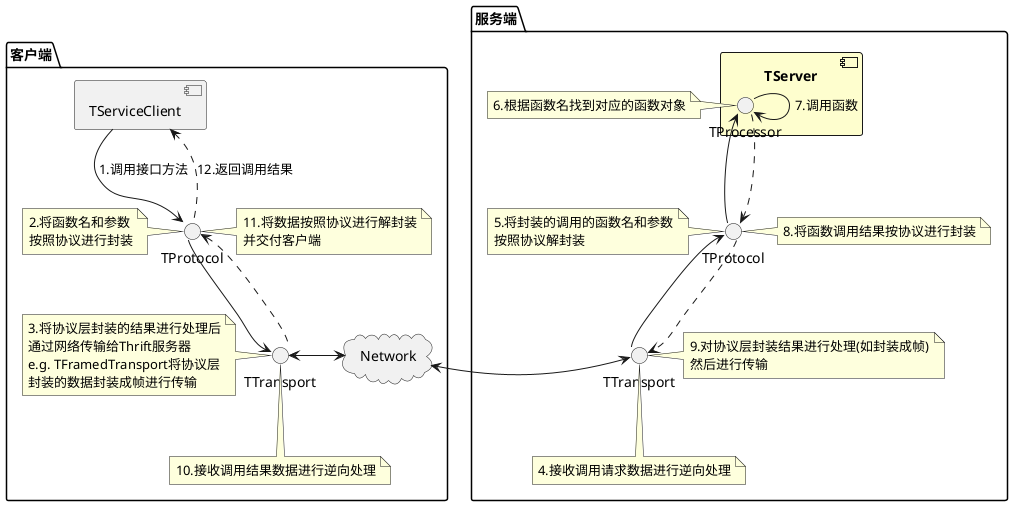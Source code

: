 @startuml
package "客户端" {
    component [TServiceClient] as C
    () "TProtocol" as C.TPt
    interface "TTransport" as C.TT

    C.TT <-right-> Network
    C -down-> C.TPt : 1.调用接口方法
    note left of C.TPt: 2.将函数名和参数\n按照协议进行封装
    C.TPt -do-> C.TT
    note left of C.TT
        3.将协议层封装的结果进行处理后
        通过网络传输给Thrift服务器
        e.g. TFramedTransport将协议层
        封装的数据封装成帧进行传输
    end note
    note bottom of C.TT : 10.接收调用结果数据进行逆向处理
    C.TT -up.> C.TPt
    note right of C.TPt : 11.将数据按照协议进行解封装\n并交付客户端
    C.TPt -up.> C : 12.返回调用结果
}
cloud Network {
}
package "服务端" {
    component TServer #fefece {
        interface TProcessor as S.TPc
    }
    interface "TTransport" as S.TT
    () "TProtocol" as S.TPt

    Network <-right-> S.TT
    S.TT -up-> S.TPt
    note bottom of S.TT : 4.接收调用请求数据进行逆向处理
    S.TPt -u-> S.TPc
    note left of S.TPt : 5.将封装的调用的函数名和参数\n按照协议解封装
    note right of S.TPc : 6.根据函数名找到对应的函数对象
    S.TPc -> S.TPc : 7.调用函数
    S.TPc -down.> S.TPt
    note right of S.TPt : 8.将函数调用结果按协议进行封装
    S.TPt -down.> S.TT
    note right of S.TT : 9.对协议层封装结果进行处理(如封装成帧)\n然后进行传输
}
@enduml